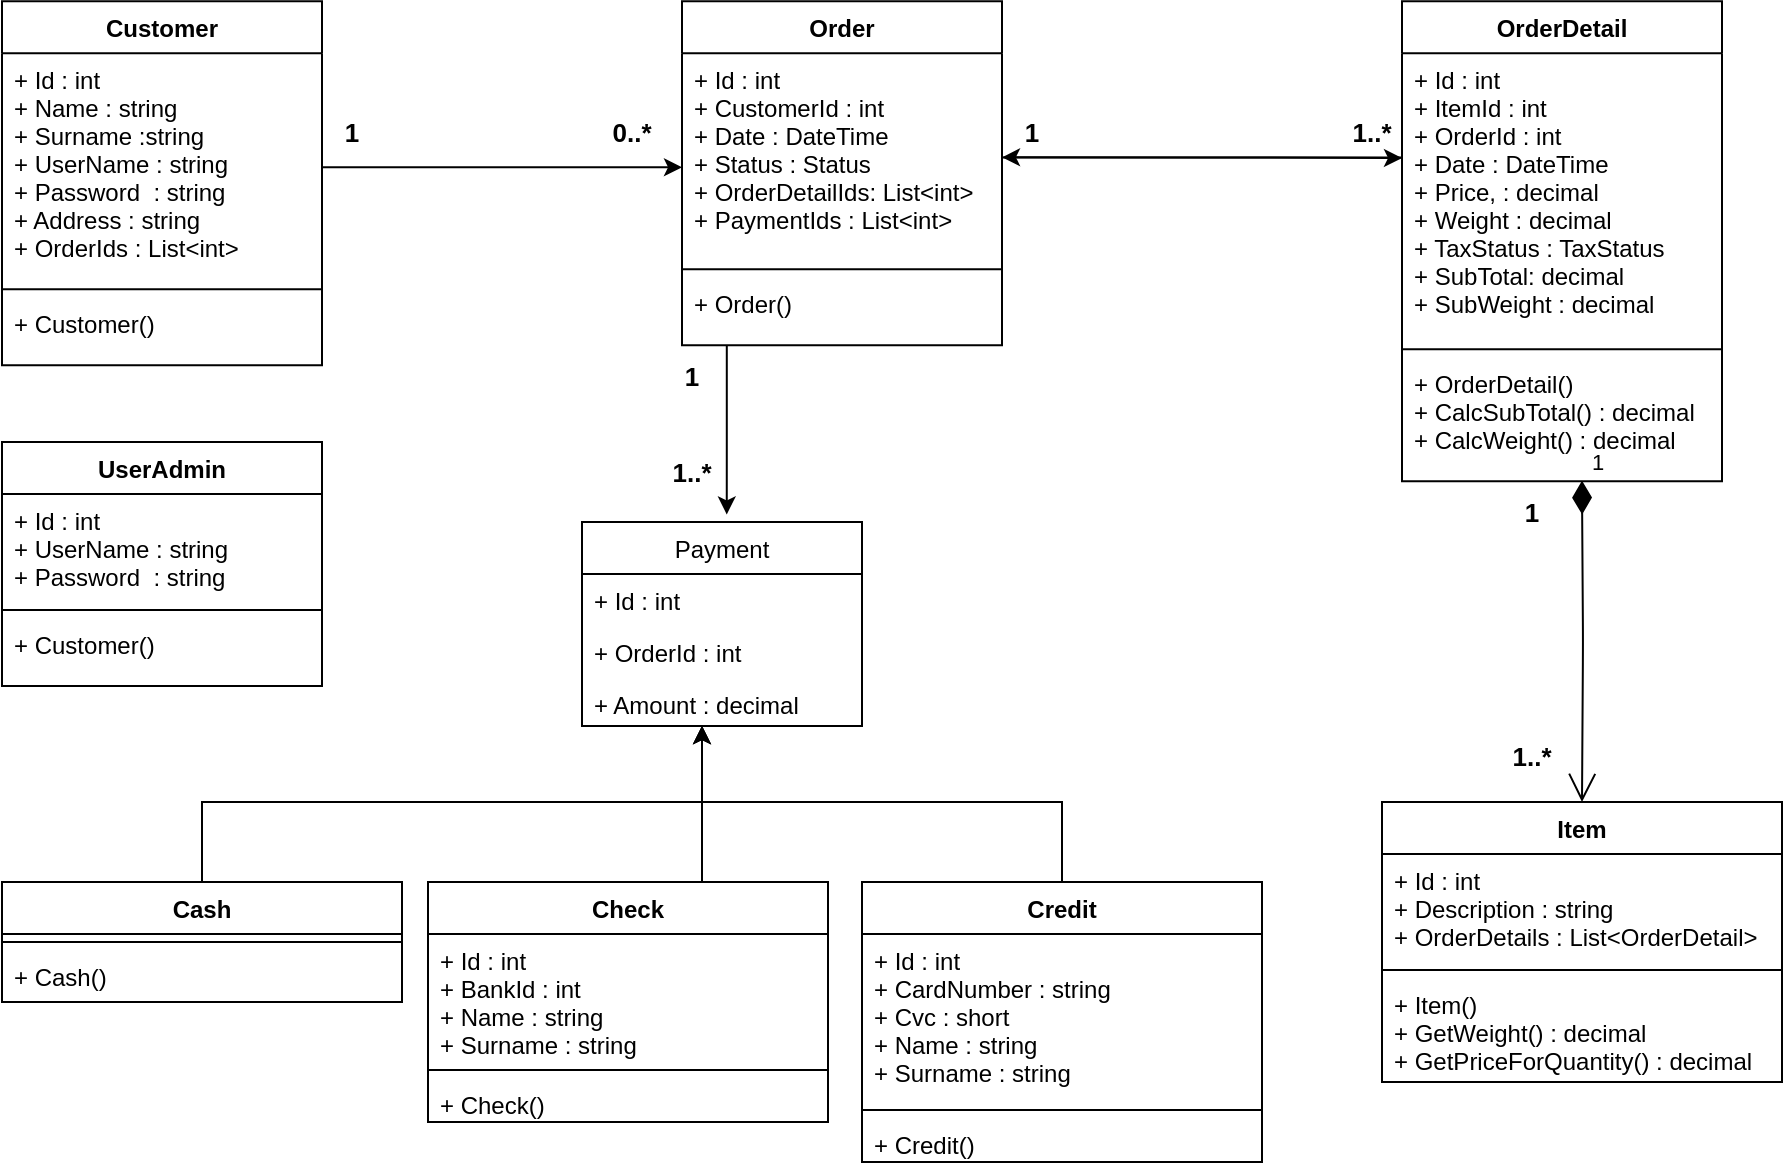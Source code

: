 <mxfile version="12.4.2" type="device" pages="1"><diagram id="i0Z5BDmX05UTe2PGj5C6" name="Sayfa -1"><mxGraphModel dx="981" dy="590" grid="1" gridSize="10" guides="1" tooltips="1" connect="1" arrows="1" fold="1" page="1" pageScale="1" pageWidth="827" pageHeight="1169" math="0" shadow="0"><root><mxCell id="0"/><mxCell id="1" parent="0"/><mxCell id="kGgoekS6vCrm0aMUyx8b-1" value="Customer" style="swimlane;fontStyle=1;align=center;verticalAlign=top;childLayout=stackLayout;horizontal=1;startSize=26;horizontalStack=0;resizeParent=1;resizeParentMax=0;resizeLast=0;collapsible=1;marginBottom=0;" parent="1" vertex="1"><mxGeometry x="20" y="-0.34" width="160" height="182" as="geometry"/></mxCell><mxCell id="kGgoekS6vCrm0aMUyx8b-2" value="+ Id : int&#10;+ Name : string&#10;+ Surname :string&#10;+ UserName : string&#10;+ Password  : string&#10;+ Address : string&#10;+ OrderIds : List&lt;int&gt;" style="text;strokeColor=none;fillColor=none;align=left;verticalAlign=top;spacingLeft=4;spacingRight=4;overflow=hidden;rotatable=0;points=[[0,0.5],[1,0.5]];portConstraint=eastwest;" parent="kGgoekS6vCrm0aMUyx8b-1" vertex="1"><mxGeometry y="26" width="160" height="114" as="geometry"/></mxCell><mxCell id="kGgoekS6vCrm0aMUyx8b-3" value="" style="line;strokeWidth=1;fillColor=none;align=left;verticalAlign=middle;spacingTop=-1;spacingLeft=3;spacingRight=3;rotatable=0;labelPosition=right;points=[];portConstraint=eastwest;" parent="kGgoekS6vCrm0aMUyx8b-1" vertex="1"><mxGeometry y="140" width="160" height="8" as="geometry"/></mxCell><mxCell id="kGgoekS6vCrm0aMUyx8b-4" value="+ Customer()" style="text;strokeColor=none;fillColor=none;align=left;verticalAlign=top;spacingLeft=4;spacingRight=4;overflow=hidden;rotatable=0;points=[[0,0.5],[1,0.5]];portConstraint=eastwest;" parent="kGgoekS6vCrm0aMUyx8b-1" vertex="1"><mxGeometry y="148" width="160" height="34" as="geometry"/></mxCell><mxCell id="kGgoekS6vCrm0aMUyx8b-5" style="edgeStyle=orthogonalEdgeStyle;rounded=0;orthogonalLoop=1;jettySize=auto;html=1;exitX=1;exitY=0.5;exitDx=0;exitDy=0;" parent="kGgoekS6vCrm0aMUyx8b-1" source="kGgoekS6vCrm0aMUyx8b-2" target="kGgoekS6vCrm0aMUyx8b-2" edge="1"><mxGeometry relative="1" as="geometry"/></mxCell><mxCell id="TTYqdJF0ysOhlRGnLD91-42" style="edgeStyle=orthogonalEdgeStyle;rounded=0;orthogonalLoop=1;jettySize=auto;html=1;entryX=0.517;entryY=-0.037;entryDx=0;entryDy=0;entryPerimeter=0;" edge="1" parent="1" source="kGgoekS6vCrm0aMUyx8b-6" target="kGgoekS6vCrm0aMUyx8b-25"><mxGeometry relative="1" as="geometry"><Array as="points"><mxPoint x="382" y="216"/></Array></mxGeometry></mxCell><mxCell id="kGgoekS6vCrm0aMUyx8b-6" value="Order" style="swimlane;fontStyle=1;align=center;verticalAlign=top;childLayout=stackLayout;horizontal=1;startSize=26;horizontalStack=0;resizeParent=1;resizeParentMax=0;resizeLast=0;collapsible=1;marginBottom=0;" parent="1" vertex="1"><mxGeometry x="360" y="-0.34" width="160" height="172" as="geometry"/></mxCell><mxCell id="kGgoekS6vCrm0aMUyx8b-7" value="+ Id : int&#10;+ CustomerId : int&#10;+ Date : DateTime&#10;+ Status : Status&#10;+ OrderDetailIds: List&lt;int&gt;&#10;+ PaymentIds : List&lt;int&gt;" style="text;strokeColor=none;fillColor=none;align=left;verticalAlign=top;spacingLeft=4;spacingRight=4;overflow=hidden;rotatable=0;points=[[0,0.5],[1,0.5]];portConstraint=eastwest;" parent="kGgoekS6vCrm0aMUyx8b-6" vertex="1"><mxGeometry y="26" width="160" height="104" as="geometry"/></mxCell><mxCell id="kGgoekS6vCrm0aMUyx8b-8" value="" style="line;strokeWidth=1;fillColor=none;align=left;verticalAlign=middle;spacingTop=-1;spacingLeft=3;spacingRight=3;rotatable=0;labelPosition=right;points=[];portConstraint=eastwest;" parent="kGgoekS6vCrm0aMUyx8b-6" vertex="1"><mxGeometry y="130" width="160" height="8" as="geometry"/></mxCell><mxCell id="kGgoekS6vCrm0aMUyx8b-9" value="+ Order()" style="text;strokeColor=none;fillColor=none;align=left;verticalAlign=top;spacingLeft=4;spacingRight=4;overflow=hidden;rotatable=0;points=[[0,0.5],[1,0.5]];portConstraint=eastwest;" parent="kGgoekS6vCrm0aMUyx8b-6" vertex="1"><mxGeometry y="138" width="160" height="34" as="geometry"/></mxCell><mxCell id="kGgoekS6vCrm0aMUyx8b-10" style="edgeStyle=orthogonalEdgeStyle;rounded=0;orthogonalLoop=1;jettySize=auto;html=1;exitX=1;exitY=0.5;exitDx=0;exitDy=0;" parent="kGgoekS6vCrm0aMUyx8b-6" source="kGgoekS6vCrm0aMUyx8b-7" target="kGgoekS6vCrm0aMUyx8b-7" edge="1"><mxGeometry relative="1" as="geometry"/></mxCell><mxCell id="kGgoekS6vCrm0aMUyx8b-11" value="OrderDetail" style="swimlane;fontStyle=1;align=center;verticalAlign=top;childLayout=stackLayout;horizontal=1;startSize=26;horizontalStack=0;resizeParent=1;resizeParentMax=0;resizeLast=0;collapsible=1;marginBottom=0;" parent="1" vertex="1"><mxGeometry x="720" y="-0.34" width="160" height="240" as="geometry"/></mxCell><mxCell id="kGgoekS6vCrm0aMUyx8b-12" value="+ Id : int&#10;+ ItemId : int&#10;+ OrderId : int&#10;+ Date : DateTime&#10;+ Price, : decimal&#10;+ Weight : decimal&#10;+ TaxStatus : TaxStatus&#10;+ SubTotal: decimal&#10;+ SubWeight : decimal" style="text;strokeColor=none;fillColor=none;align=left;verticalAlign=top;spacingLeft=4;spacingRight=4;overflow=hidden;rotatable=0;points=[[0,0.5],[1,0.5]];portConstraint=eastwest;" parent="kGgoekS6vCrm0aMUyx8b-11" vertex="1"><mxGeometry y="26" width="160" height="144" as="geometry"/></mxCell><mxCell id="kGgoekS6vCrm0aMUyx8b-13" value="" style="line;strokeWidth=1;fillColor=none;align=left;verticalAlign=middle;spacingTop=-1;spacingLeft=3;spacingRight=3;rotatable=0;labelPosition=right;points=[];portConstraint=eastwest;" parent="kGgoekS6vCrm0aMUyx8b-11" vertex="1"><mxGeometry y="170" width="160" height="8" as="geometry"/></mxCell><mxCell id="kGgoekS6vCrm0aMUyx8b-14" value="+ OrderDetail()&#10;+ CalcSubTotal() : decimal&#10;+ CalcWeight() : decimal" style="text;strokeColor=none;fillColor=none;align=left;verticalAlign=top;spacingLeft=4;spacingRight=4;overflow=hidden;rotatable=0;points=[[0,0.5],[1,0.5]];portConstraint=eastwest;" parent="kGgoekS6vCrm0aMUyx8b-11" vertex="1"><mxGeometry y="178" width="160" height="62" as="geometry"/></mxCell><mxCell id="kGgoekS6vCrm0aMUyx8b-16" value="Item" style="swimlane;fontStyle=1;align=center;verticalAlign=top;childLayout=stackLayout;horizontal=1;startSize=26;horizontalStack=0;resizeParent=1;resizeParentMax=0;resizeLast=0;collapsible=1;marginBottom=0;" parent="1" vertex="1"><mxGeometry x="710" y="400" width="200" height="140" as="geometry"/></mxCell><mxCell id="kGgoekS6vCrm0aMUyx8b-17" value="+ Id : int&#10;+ Description : string&#10;+ OrderDetails : List&lt;OrderDetail&gt; " style="text;strokeColor=none;fillColor=none;align=left;verticalAlign=top;spacingLeft=4;spacingRight=4;overflow=hidden;rotatable=0;points=[[0,0.5],[1,0.5]];portConstraint=eastwest;" parent="kGgoekS6vCrm0aMUyx8b-16" vertex="1"><mxGeometry y="26" width="200" height="54" as="geometry"/></mxCell><mxCell id="kGgoekS6vCrm0aMUyx8b-18" value="" style="line;strokeWidth=1;fillColor=none;align=left;verticalAlign=middle;spacingTop=-1;spacingLeft=3;spacingRight=3;rotatable=0;labelPosition=right;points=[];portConstraint=eastwest;" parent="kGgoekS6vCrm0aMUyx8b-16" vertex="1"><mxGeometry y="80" width="200" height="8" as="geometry"/></mxCell><mxCell id="kGgoekS6vCrm0aMUyx8b-19" value="+ Item()&#10;+ GetWeight() : decimal&#10;+ GetPriceForQuantity() : decimal" style="text;strokeColor=none;fillColor=none;align=left;verticalAlign=top;spacingLeft=4;spacingRight=4;overflow=hidden;rotatable=0;points=[[0,0.5],[1,0.5]];portConstraint=eastwest;" parent="kGgoekS6vCrm0aMUyx8b-16" vertex="1"><mxGeometry y="88" width="200" height="52" as="geometry"/></mxCell><mxCell id="kGgoekS6vCrm0aMUyx8b-25" value="Payment" style="swimlane;fontStyle=0;childLayout=stackLayout;horizontal=1;startSize=26;fillColor=none;horizontalStack=0;resizeParent=1;resizeParentMax=0;resizeLast=0;collapsible=1;marginBottom=0;" parent="1" vertex="1"><mxGeometry x="310" y="260" width="140" height="102" as="geometry"/></mxCell><mxCell id="kGgoekS6vCrm0aMUyx8b-26" value="+ Id : int" style="text;strokeColor=none;fillColor=none;align=left;verticalAlign=top;spacingLeft=4;spacingRight=4;overflow=hidden;rotatable=0;points=[[0,0.5],[1,0.5]];portConstraint=eastwest;" parent="kGgoekS6vCrm0aMUyx8b-25" vertex="1"><mxGeometry y="26" width="140" height="26" as="geometry"/></mxCell><mxCell id="kGgoekS6vCrm0aMUyx8b-27" value="+ OrderId : int" style="text;strokeColor=none;fillColor=none;align=left;verticalAlign=top;spacingLeft=4;spacingRight=4;overflow=hidden;rotatable=0;points=[[0,0.5],[1,0.5]];portConstraint=eastwest;" parent="kGgoekS6vCrm0aMUyx8b-25" vertex="1"><mxGeometry y="52" width="140" height="26" as="geometry"/></mxCell><mxCell id="kGgoekS6vCrm0aMUyx8b-28" value="+ Amount : decimal " style="text;strokeColor=none;fillColor=none;align=left;verticalAlign=top;spacingLeft=4;spacingRight=4;overflow=hidden;rotatable=0;points=[[0,0.5],[1,0.5]];portConstraint=eastwest;" parent="kGgoekS6vCrm0aMUyx8b-25" vertex="1"><mxGeometry y="78" width="140" height="24" as="geometry"/></mxCell><mxCell id="kGgoekS6vCrm0aMUyx8b-42" style="edgeStyle=orthogonalEdgeStyle;rounded=0;orthogonalLoop=1;jettySize=auto;html=1;" parent="1" source="kGgoekS6vCrm0aMUyx8b-29" target="kGgoekS6vCrm0aMUyx8b-25" edge="1"><mxGeometry relative="1" as="geometry"><Array as="points"><mxPoint x="120" y="400"/><mxPoint x="370" y="400"/></Array></mxGeometry></mxCell><mxCell id="kGgoekS6vCrm0aMUyx8b-29" value="Cash" style="swimlane;fontStyle=1;align=center;verticalAlign=top;childLayout=stackLayout;horizontal=1;startSize=26;horizontalStack=0;resizeParent=1;resizeParentMax=0;resizeLast=0;collapsible=1;marginBottom=0;" parent="1" vertex="1"><mxGeometry x="20" y="440" width="200" height="60" as="geometry"/></mxCell><mxCell id="kGgoekS6vCrm0aMUyx8b-31" value="" style="line;strokeWidth=1;fillColor=none;align=left;verticalAlign=middle;spacingTop=-1;spacingLeft=3;spacingRight=3;rotatable=0;labelPosition=right;points=[];portConstraint=eastwest;" parent="kGgoekS6vCrm0aMUyx8b-29" vertex="1"><mxGeometry y="26" width="200" height="8" as="geometry"/></mxCell><mxCell id="kGgoekS6vCrm0aMUyx8b-32" value="+ Cash()" style="text;strokeColor=none;fillColor=none;align=left;verticalAlign=top;spacingLeft=4;spacingRight=4;overflow=hidden;rotatable=0;points=[[0,0.5],[1,0.5]];portConstraint=eastwest;" parent="kGgoekS6vCrm0aMUyx8b-29" vertex="1"><mxGeometry y="34" width="200" height="26" as="geometry"/></mxCell><mxCell id="kGgoekS6vCrm0aMUyx8b-41" style="edgeStyle=orthogonalEdgeStyle;rounded=0;orthogonalLoop=1;jettySize=auto;html=1;" parent="1" source="kGgoekS6vCrm0aMUyx8b-33" target="kGgoekS6vCrm0aMUyx8b-25" edge="1"><mxGeometry relative="1" as="geometry"><Array as="points"><mxPoint x="370" y="380"/><mxPoint x="370" y="380"/></Array></mxGeometry></mxCell><mxCell id="kGgoekS6vCrm0aMUyx8b-33" value="Check" style="swimlane;fontStyle=1;align=center;verticalAlign=top;childLayout=stackLayout;horizontal=1;startSize=26;horizontalStack=0;resizeParent=1;resizeParentMax=0;resizeLast=0;collapsible=1;marginBottom=0;" parent="1" vertex="1"><mxGeometry x="233" y="440" width="200" height="120" as="geometry"/></mxCell><mxCell id="kGgoekS6vCrm0aMUyx8b-34" value="+ Id : int&#10;+ BankId : int&#10;+ Name : string&#10;+ Surname : string" style="text;strokeColor=none;fillColor=none;align=left;verticalAlign=top;spacingLeft=4;spacingRight=4;overflow=hidden;rotatable=0;points=[[0,0.5],[1,0.5]];portConstraint=eastwest;" parent="kGgoekS6vCrm0aMUyx8b-33" vertex="1"><mxGeometry y="26" width="200" height="64" as="geometry"/></mxCell><mxCell id="kGgoekS6vCrm0aMUyx8b-35" value="" style="line;strokeWidth=1;fillColor=none;align=left;verticalAlign=middle;spacingTop=-1;spacingLeft=3;spacingRight=3;rotatable=0;labelPosition=right;points=[];portConstraint=eastwest;" parent="kGgoekS6vCrm0aMUyx8b-33" vertex="1"><mxGeometry y="90" width="200" height="8" as="geometry"/></mxCell><mxCell id="kGgoekS6vCrm0aMUyx8b-36" value="+ Check()" style="text;strokeColor=none;fillColor=none;align=left;verticalAlign=top;spacingLeft=4;spacingRight=4;overflow=hidden;rotatable=0;points=[[0,0.5],[1,0.5]];portConstraint=eastwest;" parent="kGgoekS6vCrm0aMUyx8b-33" vertex="1"><mxGeometry y="98" width="200" height="22" as="geometry"/></mxCell><mxCell id="kGgoekS6vCrm0aMUyx8b-43" style="edgeStyle=orthogonalEdgeStyle;rounded=0;orthogonalLoop=1;jettySize=auto;html=1;" parent="1" source="kGgoekS6vCrm0aMUyx8b-37" target="kGgoekS6vCrm0aMUyx8b-25" edge="1"><mxGeometry relative="1" as="geometry"><Array as="points"><mxPoint x="550" y="400"/><mxPoint x="370" y="400"/></Array></mxGeometry></mxCell><mxCell id="kGgoekS6vCrm0aMUyx8b-37" value="Credit" style="swimlane;fontStyle=1;align=center;verticalAlign=top;childLayout=stackLayout;horizontal=1;startSize=26;horizontalStack=0;resizeParent=1;resizeParentMax=0;resizeLast=0;collapsible=1;marginBottom=0;" parent="1" vertex="1"><mxGeometry x="450" y="440" width="200" height="140" as="geometry"/></mxCell><mxCell id="kGgoekS6vCrm0aMUyx8b-38" value="+ Id : int&#10;+ CardNumber : string&#10;+ Cvc : short&#10;+ Name : string&#10;+ Surname : string" style="text;strokeColor=none;fillColor=none;align=left;verticalAlign=top;spacingLeft=4;spacingRight=4;overflow=hidden;rotatable=0;points=[[0,0.5],[1,0.5]];portConstraint=eastwest;" parent="kGgoekS6vCrm0aMUyx8b-37" vertex="1"><mxGeometry y="26" width="200" height="84" as="geometry"/></mxCell><mxCell id="kGgoekS6vCrm0aMUyx8b-39" value="" style="line;strokeWidth=1;fillColor=none;align=left;verticalAlign=middle;spacingTop=-1;spacingLeft=3;spacingRight=3;rotatable=0;labelPosition=right;points=[];portConstraint=eastwest;" parent="kGgoekS6vCrm0aMUyx8b-37" vertex="1"><mxGeometry y="110" width="200" height="8" as="geometry"/></mxCell><mxCell id="kGgoekS6vCrm0aMUyx8b-40" value="+ Credit()" style="text;strokeColor=none;fillColor=none;align=left;verticalAlign=top;spacingLeft=4;spacingRight=4;overflow=hidden;rotatable=0;points=[[0,0.5],[1,0.5]];portConstraint=eastwest;" parent="kGgoekS6vCrm0aMUyx8b-37" vertex="1"><mxGeometry y="118" width="200" height="22" as="geometry"/></mxCell><mxCell id="TTYqdJF0ysOhlRGnLD91-2" value="UserAdmin" style="swimlane;fontStyle=1;align=center;verticalAlign=top;childLayout=stackLayout;horizontal=1;startSize=26;horizontalStack=0;resizeParent=1;resizeParentMax=0;resizeLast=0;collapsible=1;marginBottom=0;" vertex="1" parent="1"><mxGeometry x="20" y="220" width="160" height="122" as="geometry"/></mxCell><mxCell id="TTYqdJF0ysOhlRGnLD91-3" value="+ Id : int&#10;+ UserName : string&#10;+ Password  : string&#10;" style="text;strokeColor=none;fillColor=none;align=left;verticalAlign=top;spacingLeft=4;spacingRight=4;overflow=hidden;rotatable=0;points=[[0,0.5],[1,0.5]];portConstraint=eastwest;" vertex="1" parent="TTYqdJF0ysOhlRGnLD91-2"><mxGeometry y="26" width="160" height="54" as="geometry"/></mxCell><mxCell id="TTYqdJF0ysOhlRGnLD91-4" value="" style="line;strokeWidth=1;fillColor=none;align=left;verticalAlign=middle;spacingTop=-1;spacingLeft=3;spacingRight=3;rotatable=0;labelPosition=right;points=[];portConstraint=eastwest;" vertex="1" parent="TTYqdJF0ysOhlRGnLD91-2"><mxGeometry y="80" width="160" height="8" as="geometry"/></mxCell><mxCell id="TTYqdJF0ysOhlRGnLD91-5" value="+ Customer()" style="text;strokeColor=none;fillColor=none;align=left;verticalAlign=top;spacingLeft=4;spacingRight=4;overflow=hidden;rotatable=0;points=[[0,0.5],[1,0.5]];portConstraint=eastwest;" vertex="1" parent="TTYqdJF0ysOhlRGnLD91-2"><mxGeometry y="88" width="160" height="34" as="geometry"/></mxCell><mxCell id="TTYqdJF0ysOhlRGnLD91-21" style="edgeStyle=orthogonalEdgeStyle;rounded=0;orthogonalLoop=1;jettySize=auto;html=1;entryX=0;entryY=0.548;entryDx=0;entryDy=0;entryPerimeter=0;" edge="1" parent="1" source="kGgoekS6vCrm0aMUyx8b-2" target="kGgoekS6vCrm0aMUyx8b-7"><mxGeometry relative="1" as="geometry"/></mxCell><mxCell id="TTYqdJF0ysOhlRGnLD91-22" style="edgeStyle=orthogonalEdgeStyle;rounded=0;orthogonalLoop=1;jettySize=auto;html=1;entryX=1;entryY=0.5;entryDx=0;entryDy=0;" edge="1" parent="1" source="kGgoekS6vCrm0aMUyx8b-12" target="kGgoekS6vCrm0aMUyx8b-7"><mxGeometry relative="1" as="geometry"><Array as="points"><mxPoint x="620" y="78"/></Array></mxGeometry></mxCell><mxCell id="TTYqdJF0ysOhlRGnLD91-23" value="&lt;b&gt;&lt;font style=&quot;font-size: 13px&quot;&gt;1&lt;/font&gt;&lt;/b&gt;" style="text;html=1;strokeColor=none;fillColor=none;align=center;verticalAlign=middle;whiteSpace=wrap;rounded=0;" vertex="1" parent="1"><mxGeometry x="190" y="60" width="10" height="10" as="geometry"/></mxCell><mxCell id="TTYqdJF0ysOhlRGnLD91-24" value="&lt;b&gt;&lt;font style=&quot;font-size: 13px&quot;&gt;0..*&lt;/font&gt;&lt;/b&gt;" style="text;html=1;strokeColor=none;fillColor=none;align=center;verticalAlign=middle;whiteSpace=wrap;rounded=0;" vertex="1" parent="1"><mxGeometry x="330" y="60" width="10" height="10" as="geometry"/></mxCell><mxCell id="TTYqdJF0ysOhlRGnLD91-25" value="&lt;b&gt;&lt;font style=&quot;font-size: 13px&quot;&gt;1&lt;/font&gt;&lt;/b&gt;" style="text;html=1;strokeColor=none;fillColor=none;align=center;verticalAlign=middle;whiteSpace=wrap;rounded=0;" vertex="1" parent="1"><mxGeometry x="530" y="60" width="10" height="10" as="geometry"/></mxCell><mxCell id="TTYqdJF0ysOhlRGnLD91-26" value="&lt;b&gt;&lt;font style=&quot;font-size: 13px&quot;&gt;1..*&lt;/font&gt;&lt;/b&gt;" style="text;html=1;strokeColor=none;fillColor=none;align=center;verticalAlign=middle;whiteSpace=wrap;rounded=0;" vertex="1" parent="1"><mxGeometry x="700" y="60" width="10" height="10" as="geometry"/></mxCell><mxCell id="TTYqdJF0ysOhlRGnLD91-28" style="edgeStyle=orthogonalEdgeStyle;rounded=0;orthogonalLoop=1;jettySize=auto;html=1;" edge="1" parent="1" source="kGgoekS6vCrm0aMUyx8b-7"><mxGeometry relative="1" as="geometry"><mxPoint x="720" y="78" as="targetPoint"/></mxGeometry></mxCell><mxCell id="TTYqdJF0ysOhlRGnLD91-32" value="&lt;b&gt;&lt;font style=&quot;font-size: 13px&quot;&gt;1&lt;/font&gt;&lt;/b&gt;" style="text;html=1;strokeColor=none;fillColor=none;align=center;verticalAlign=middle;whiteSpace=wrap;rounded=0;" vertex="1" parent="1"><mxGeometry x="780" y="250" width="10" height="10" as="geometry"/></mxCell><mxCell id="TTYqdJF0ysOhlRGnLD91-33" value="&lt;b&gt;&lt;font style=&quot;font-size: 13px&quot;&gt;1..*&lt;/font&gt;&lt;/b&gt;" style="text;html=1;strokeColor=none;fillColor=none;align=center;verticalAlign=middle;whiteSpace=wrap;rounded=0;" vertex="1" parent="1"><mxGeometry x="780" y="372" width="10" height="10" as="geometry"/></mxCell><mxCell id="TTYqdJF0ysOhlRGnLD91-34" value="1" style="endArrow=open;html=1;endSize=12;startArrow=diamondThin;startSize=14;startFill=1;edgeStyle=orthogonalEdgeStyle;align=left;verticalAlign=bottom;entryX=0.5;entryY=0;entryDx=0;entryDy=0;" edge="1" parent="1" target="kGgoekS6vCrm0aMUyx8b-16"><mxGeometry x="-1" y="3" relative="1" as="geometry"><mxPoint x="809.97" y="239.32" as="sourcePoint"/><mxPoint x="810" y="391" as="targetPoint"/><Array as="points"/></mxGeometry></mxCell><mxCell id="TTYqdJF0ysOhlRGnLD91-43" value="&lt;b&gt;&lt;font style=&quot;font-size: 13px&quot;&gt;1..*&lt;/font&gt;&lt;/b&gt;" style="text;html=1;strokeColor=none;fillColor=none;align=center;verticalAlign=middle;whiteSpace=wrap;rounded=0;" vertex="1" parent="1"><mxGeometry x="360" y="229.66" width="10" height="10" as="geometry"/></mxCell><mxCell id="TTYqdJF0ysOhlRGnLD91-44" value="&lt;b&gt;&lt;font style=&quot;font-size: 13px&quot;&gt;1&lt;/font&gt;&lt;/b&gt;" style="text;html=1;strokeColor=none;fillColor=none;align=center;verticalAlign=middle;whiteSpace=wrap;rounded=0;" vertex="1" parent="1"><mxGeometry x="360" y="181.66" width="10" height="10" as="geometry"/></mxCell></root></mxGraphModel></diagram></mxfile>